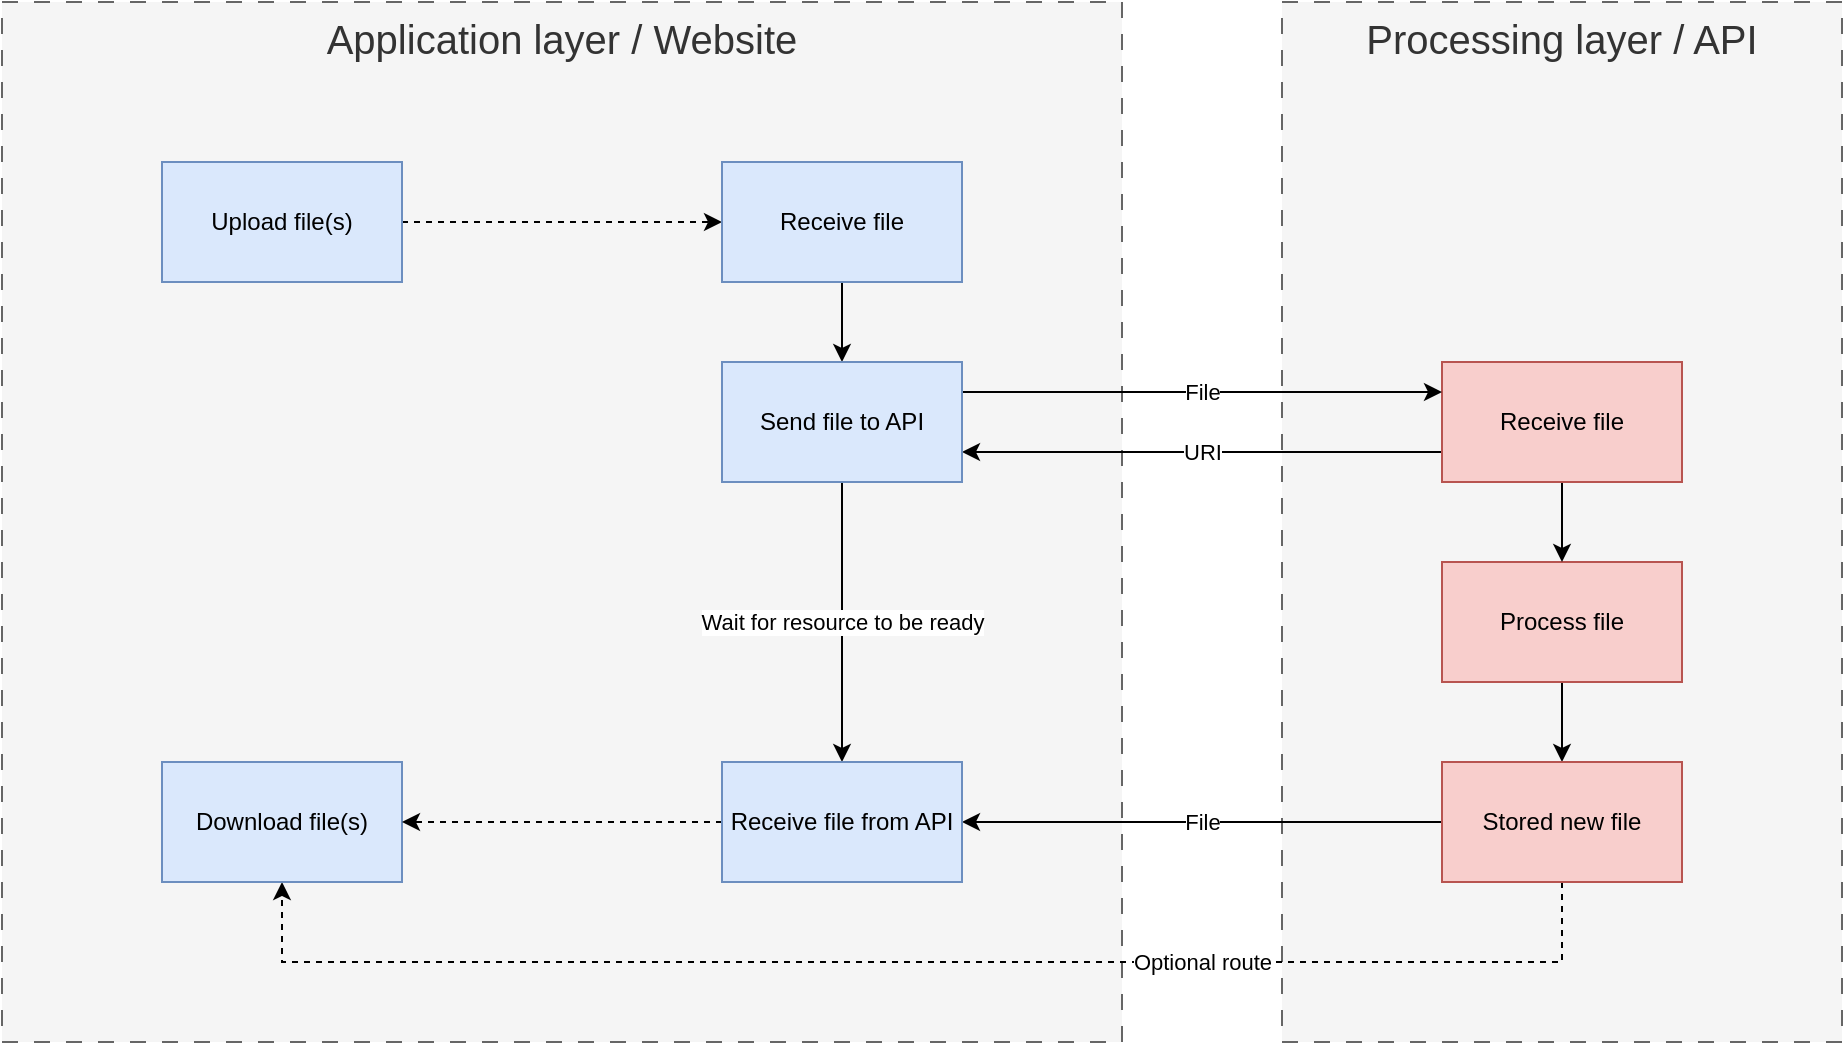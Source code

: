 <mxfile version="23.1.5" type="device">
  <diagram name="1" id="wOMNPCSxDhNx-oBBYqSA">
    <mxGraphModel dx="1493" dy="950" grid="1" gridSize="10" guides="1" tooltips="1" connect="1" arrows="1" fold="1" page="1" pageScale="1" pageWidth="1169" pageHeight="827" math="0" shadow="0">
      <root>
        <mxCell id="0" />
        <mxCell id="1" parent="0" />
        <mxCell id="RrywGPO0LAKcSDGo4g_0-13" value="Application layer / Website" style="rounded=0;whiteSpace=wrap;html=1;dashed=1;dashPattern=8 8;fontSize=20;verticalAlign=top;fillColor=#f5f5f5;fontColor=#333333;strokeColor=#666666;" parent="1" vertex="1">
          <mxGeometry x="40" y="40" width="560" height="520" as="geometry" />
        </mxCell>
        <mxCell id="RrywGPO0LAKcSDGo4g_0-18" value="Processing layer / API" style="rounded=0;whiteSpace=wrap;html=1;dashed=1;dashPattern=8 8;fontSize=20;verticalAlign=top;fillColor=#f5f5f5;fontColor=#333333;strokeColor=#666666;" parent="1" vertex="1">
          <mxGeometry x="680" y="40" width="280" height="520" as="geometry" />
        </mxCell>
        <mxCell id="RrywGPO0LAKcSDGo4g_0-6" value="" style="edgeStyle=orthogonalEdgeStyle;rounded=0;orthogonalLoop=1;jettySize=auto;html=1;" parent="1" source="RrywGPO0LAKcSDGo4g_0-4" target="RrywGPO0LAKcSDGo4g_0-7" edge="1">
          <mxGeometry relative="1" as="geometry">
            <mxPoint x="820" y="420" as="targetPoint" />
          </mxGeometry>
        </mxCell>
        <mxCell id="RrywGPO0LAKcSDGo4g_0-4" value="Process file" style="rounded=0;whiteSpace=wrap;html=1;fillColor=#f8cecc;strokeColor=#b85450;" parent="1" vertex="1">
          <mxGeometry x="760" y="320" width="120" height="60" as="geometry" />
        </mxCell>
        <mxCell id="MNNBpwFa73a-y30u9vtK-6" value="File" style="edgeStyle=orthogonalEdgeStyle;rounded=0;orthogonalLoop=1;jettySize=auto;html=1;entryX=1;entryY=0.5;entryDx=0;entryDy=0;" edge="1" parent="1" source="RrywGPO0LAKcSDGo4g_0-7" target="RrywGPO0LAKcSDGo4g_0-23">
          <mxGeometry relative="1" as="geometry" />
        </mxCell>
        <mxCell id="MNNBpwFa73a-y30u9vtK-7" value="Optional route" style="edgeStyle=orthogonalEdgeStyle;rounded=0;orthogonalLoop=1;jettySize=auto;html=1;entryX=0.5;entryY=1;entryDx=0;entryDy=0;dashed=1;" edge="1" parent="1" source="RrywGPO0LAKcSDGo4g_0-7" target="RrywGPO0LAKcSDGo4g_0-16">
          <mxGeometry x="-0.389" relative="1" as="geometry">
            <Array as="points">
              <mxPoint x="820" y="520" />
              <mxPoint x="180" y="520" />
            </Array>
            <mxPoint as="offset" />
          </mxGeometry>
        </mxCell>
        <mxCell id="RrywGPO0LAKcSDGo4g_0-7" value="Stored new file" style="rounded=0;whiteSpace=wrap;html=1;fillColor=#f8cecc;strokeColor=#b85450;" parent="1" vertex="1">
          <mxGeometry x="760" y="420" width="120" height="60" as="geometry" />
        </mxCell>
        <mxCell id="RrywGPO0LAKcSDGo4g_0-11" style="edgeStyle=orthogonalEdgeStyle;rounded=0;orthogonalLoop=1;jettySize=auto;html=1;" parent="1" source="RrywGPO0LAKcSDGo4g_0-9" target="RrywGPO0LAKcSDGo4g_0-4" edge="1">
          <mxGeometry relative="1" as="geometry" />
        </mxCell>
        <mxCell id="MNNBpwFa73a-y30u9vtK-1" value="URI" style="edgeStyle=orthogonalEdgeStyle;rounded=0;orthogonalLoop=1;jettySize=auto;html=1;exitX=0;exitY=0.75;exitDx=0;exitDy=0;entryX=1;entryY=0.75;entryDx=0;entryDy=0;" edge="1" parent="1" source="RrywGPO0LAKcSDGo4g_0-9" target="RrywGPO0LAKcSDGo4g_0-22">
          <mxGeometry relative="1" as="geometry">
            <Array as="points">
              <mxPoint x="640" y="265" />
              <mxPoint x="640" y="265" />
            </Array>
          </mxGeometry>
        </mxCell>
        <mxCell id="RrywGPO0LAKcSDGo4g_0-9" value="Receive file" style="rounded=0;whiteSpace=wrap;html=1;fillColor=#f8cecc;strokeColor=#b85450;" parent="1" vertex="1">
          <mxGeometry x="760" y="220" width="120" height="60" as="geometry" />
        </mxCell>
        <mxCell id="RrywGPO0LAKcSDGo4g_0-24" style="edgeStyle=orthogonalEdgeStyle;rounded=0;orthogonalLoop=1;jettySize=auto;html=1;dashed=1;" parent="1" source="RrywGPO0LAKcSDGo4g_0-14" target="RrywGPO0LAKcSDGo4g_0-21" edge="1">
          <mxGeometry relative="1" as="geometry" />
        </mxCell>
        <mxCell id="RrywGPO0LAKcSDGo4g_0-14" value="Upload file(s)" style="rounded=0;whiteSpace=wrap;html=1;fillColor=#dae8fc;strokeColor=#6c8ebf;" parent="1" vertex="1">
          <mxGeometry x="120" y="120" width="120" height="60" as="geometry" />
        </mxCell>
        <mxCell id="RrywGPO0LAKcSDGo4g_0-16" value="Download file(s)" style="rounded=0;whiteSpace=wrap;html=1;fillColor=#dae8fc;strokeColor=#6c8ebf;" parent="1" vertex="1">
          <mxGeometry x="120" y="420" width="120" height="60" as="geometry" />
        </mxCell>
        <mxCell id="RrywGPO0LAKcSDGo4g_0-25" style="edgeStyle=orthogonalEdgeStyle;rounded=0;orthogonalLoop=1;jettySize=auto;html=1;" parent="1" source="RrywGPO0LAKcSDGo4g_0-21" target="RrywGPO0LAKcSDGo4g_0-22" edge="1">
          <mxGeometry relative="1" as="geometry" />
        </mxCell>
        <mxCell id="RrywGPO0LAKcSDGo4g_0-21" value="Receive file" style="rounded=0;whiteSpace=wrap;html=1;fillColor=#dae8fc;strokeColor=#6c8ebf;" parent="1" vertex="1">
          <mxGeometry x="400" y="120" width="120" height="60" as="geometry" />
        </mxCell>
        <mxCell id="RrywGPO0LAKcSDGo4g_0-26" value="File" style="edgeStyle=orthogonalEdgeStyle;rounded=0;orthogonalLoop=1;jettySize=auto;html=1;exitX=1;exitY=0.25;exitDx=0;exitDy=0;entryX=0;entryY=0.25;entryDx=0;entryDy=0;" parent="1" source="RrywGPO0LAKcSDGo4g_0-22" target="RrywGPO0LAKcSDGo4g_0-9" edge="1">
          <mxGeometry relative="1" as="geometry" />
        </mxCell>
        <mxCell id="MNNBpwFa73a-y30u9vtK-5" value="Wait for resource to be ready" style="edgeStyle=orthogonalEdgeStyle;rounded=0;orthogonalLoop=1;jettySize=auto;html=1;" edge="1" parent="1" source="RrywGPO0LAKcSDGo4g_0-22" target="RrywGPO0LAKcSDGo4g_0-23">
          <mxGeometry relative="1" as="geometry">
            <mxPoint x="460" y="420" as="targetPoint" />
          </mxGeometry>
        </mxCell>
        <mxCell id="RrywGPO0LAKcSDGo4g_0-22" value="Send file to API" style="rounded=0;whiteSpace=wrap;html=1;fillColor=#dae8fc;strokeColor=#6c8ebf;" parent="1" vertex="1">
          <mxGeometry x="400" y="220" width="120" height="60" as="geometry" />
        </mxCell>
        <mxCell id="RrywGPO0LAKcSDGo4g_0-28" style="edgeStyle=orthogonalEdgeStyle;rounded=0;orthogonalLoop=1;jettySize=auto;html=1;dashed=1;" parent="1" source="RrywGPO0LAKcSDGo4g_0-23" target="RrywGPO0LAKcSDGo4g_0-16" edge="1">
          <mxGeometry relative="1" as="geometry" />
        </mxCell>
        <mxCell id="RrywGPO0LAKcSDGo4g_0-23" value="Receive file from API" style="rounded=0;whiteSpace=wrap;html=1;fillColor=#dae8fc;strokeColor=#6c8ebf;" parent="1" vertex="1">
          <mxGeometry x="400" y="420" width="120" height="60" as="geometry" />
        </mxCell>
      </root>
    </mxGraphModel>
  </diagram>
</mxfile>
